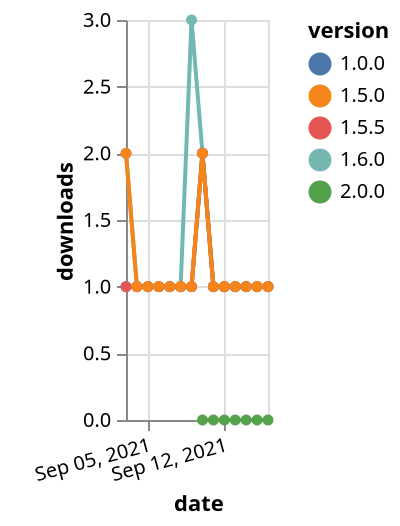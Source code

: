 {"$schema": "https://vega.github.io/schema/vega-lite/v5.json", "description": "A simple bar chart with embedded data.", "data": {"values": [{"date": "2021-09-03", "total": 111, "delta": 2, "version": "1.6.0"}, {"date": "2021-09-04", "total": 112, "delta": 1, "version": "1.6.0"}, {"date": "2021-09-05", "total": 113, "delta": 1, "version": "1.6.0"}, {"date": "2021-09-06", "total": 114, "delta": 1, "version": "1.6.0"}, {"date": "2021-09-07", "total": 115, "delta": 1, "version": "1.6.0"}, {"date": "2021-09-08", "total": 116, "delta": 1, "version": "1.6.0"}, {"date": "2021-09-09", "total": 119, "delta": 3, "version": "1.6.0"}, {"date": "2021-09-10", "total": 121, "delta": 2, "version": "1.6.0"}, {"date": "2021-09-11", "total": 122, "delta": 1, "version": "1.6.0"}, {"date": "2021-09-12", "total": 123, "delta": 1, "version": "1.6.0"}, {"date": "2021-09-13", "total": 124, "delta": 1, "version": "1.6.0"}, {"date": "2021-09-14", "total": 125, "delta": 1, "version": "1.6.0"}, {"date": "2021-09-15", "total": 126, "delta": 1, "version": "1.6.0"}, {"date": "2021-09-16", "total": 127, "delta": 1, "version": "1.6.0"}, {"date": "2021-09-03", "total": 152, "delta": 1, "version": "1.0.0"}, {"date": "2021-09-04", "total": 153, "delta": 1, "version": "1.0.0"}, {"date": "2021-09-05", "total": 154, "delta": 1, "version": "1.0.0"}, {"date": "2021-09-06", "total": 155, "delta": 1, "version": "1.0.0"}, {"date": "2021-09-07", "total": 156, "delta": 1, "version": "1.0.0"}, {"date": "2021-09-08", "total": 157, "delta": 1, "version": "1.0.0"}, {"date": "2021-09-09", "total": 158, "delta": 1, "version": "1.0.0"}, {"date": "2021-09-10", "total": 160, "delta": 2, "version": "1.0.0"}, {"date": "2021-09-11", "total": 161, "delta": 1, "version": "1.0.0"}, {"date": "2021-09-12", "total": 162, "delta": 1, "version": "1.0.0"}, {"date": "2021-09-13", "total": 163, "delta": 1, "version": "1.0.0"}, {"date": "2021-09-14", "total": 164, "delta": 1, "version": "1.0.0"}, {"date": "2021-09-15", "total": 165, "delta": 1, "version": "1.0.0"}, {"date": "2021-09-16", "total": 166, "delta": 1, "version": "1.0.0"}, {"date": "2021-09-03", "total": 148, "delta": 1, "version": "1.5.5"}, {"date": "2021-09-04", "total": 149, "delta": 1, "version": "1.5.5"}, {"date": "2021-09-05", "total": 150, "delta": 1, "version": "1.5.5"}, {"date": "2021-09-06", "total": 151, "delta": 1, "version": "1.5.5"}, {"date": "2021-09-07", "total": 152, "delta": 1, "version": "1.5.5"}, {"date": "2021-09-08", "total": 153, "delta": 1, "version": "1.5.5"}, {"date": "2021-09-09", "total": 154, "delta": 1, "version": "1.5.5"}, {"date": "2021-09-10", "total": 156, "delta": 2, "version": "1.5.5"}, {"date": "2021-09-11", "total": 157, "delta": 1, "version": "1.5.5"}, {"date": "2021-09-12", "total": 158, "delta": 1, "version": "1.5.5"}, {"date": "2021-09-13", "total": 159, "delta": 1, "version": "1.5.5"}, {"date": "2021-09-14", "total": 160, "delta": 1, "version": "1.5.5"}, {"date": "2021-09-15", "total": 161, "delta": 1, "version": "1.5.5"}, {"date": "2021-09-16", "total": 162, "delta": 1, "version": "1.5.5"}, {"date": "2021-09-10", "total": 17, "delta": 0, "version": "2.0.0"}, {"date": "2021-09-11", "total": 20, "delta": 0, "version": "2.0.0"}, {"date": "2021-09-12", "total": 23, "delta": 0, "version": "2.0.0"}, {"date": "2021-09-13", "total": 25, "delta": 0, "version": "2.0.0"}, {"date": "2021-09-14", "total": 28, "delta": 0, "version": "2.0.0"}, {"date": "2021-09-15", "total": 29, "delta": 0, "version": "2.0.0"}, {"date": "2021-09-16", "total": 30, "delta": 0, "version": "2.0.0"}, {"date": "2021-09-03", "total": 153, "delta": 2, "version": "1.5.0"}, {"date": "2021-09-04", "total": 154, "delta": 1, "version": "1.5.0"}, {"date": "2021-09-05", "total": 155, "delta": 1, "version": "1.5.0"}, {"date": "2021-09-06", "total": 156, "delta": 1, "version": "1.5.0"}, {"date": "2021-09-07", "total": 157, "delta": 1, "version": "1.5.0"}, {"date": "2021-09-08", "total": 158, "delta": 1, "version": "1.5.0"}, {"date": "2021-09-09", "total": 159, "delta": 1, "version": "1.5.0"}, {"date": "2021-09-10", "total": 161, "delta": 2, "version": "1.5.0"}, {"date": "2021-09-11", "total": 162, "delta": 1, "version": "1.5.0"}, {"date": "2021-09-12", "total": 163, "delta": 1, "version": "1.5.0"}, {"date": "2021-09-13", "total": 164, "delta": 1, "version": "1.5.0"}, {"date": "2021-09-14", "total": 165, "delta": 1, "version": "1.5.0"}, {"date": "2021-09-15", "total": 166, "delta": 1, "version": "1.5.0"}, {"date": "2021-09-16", "total": 167, "delta": 1, "version": "1.5.0"}]}, "width": "container", "mark": {"type": "line", "point": {"filled": true}}, "encoding": {"x": {"field": "date", "type": "temporal", "timeUnit": "yearmonthdate", "title": "date", "axis": {"labelAngle": -15}}, "y": {"field": "delta", "type": "quantitative", "title": "downloads"}, "color": {"field": "version", "type": "nominal"}, "tooltip": {"field": "delta"}}}